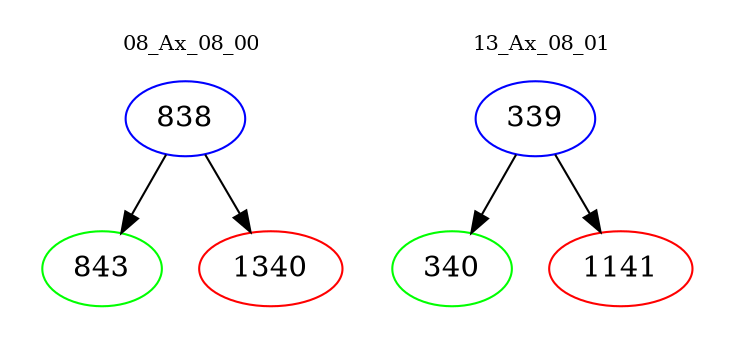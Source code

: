 digraph{
subgraph cluster_0 {
color = white
label = "08_Ax_08_00";
fontsize=10;
T0_838 [label="838", color="blue"]
T0_838 -> T0_843 [color="black"]
T0_843 [label="843", color="green"]
T0_838 -> T0_1340 [color="black"]
T0_1340 [label="1340", color="red"]
}
subgraph cluster_1 {
color = white
label = "13_Ax_08_01";
fontsize=10;
T1_339 [label="339", color="blue"]
T1_339 -> T1_340 [color="black"]
T1_340 [label="340", color="green"]
T1_339 -> T1_1141 [color="black"]
T1_1141 [label="1141", color="red"]
}
}
